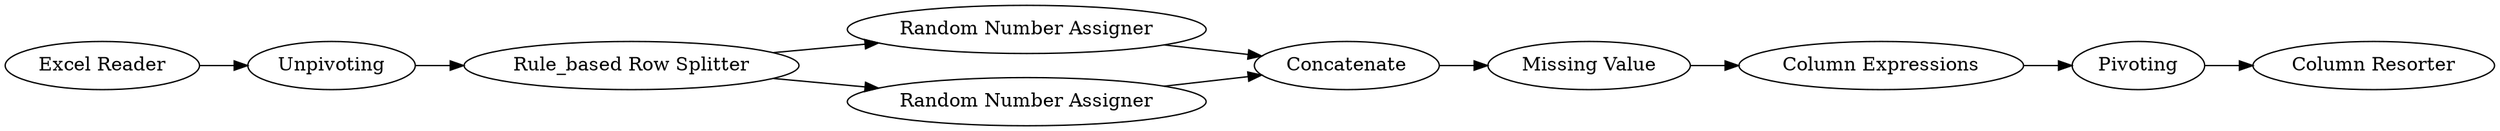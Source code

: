 digraph {
	7 -> 8
	3 -> 7
	8 -> 9
	7 -> 4
	11 -> 5
	5 -> 12
	9 -> 10
	10 -> 11
	1 -> 3
	4 -> 9
	5 [label=Pivoting]
	1 [label="Excel Reader"]
	7 [label="Rule_based Row Splitter"]
	9 [label=Concatenate]
	11 [label="Column Expressions"]
	4 [label="Random Number Assigner"]
	10 [label="Missing Value"]
	8 [label="Random Number Assigner"]
	3 [label=Unpivoting]
	12 [label="Column Resorter"]
	rankdir=LR
}
